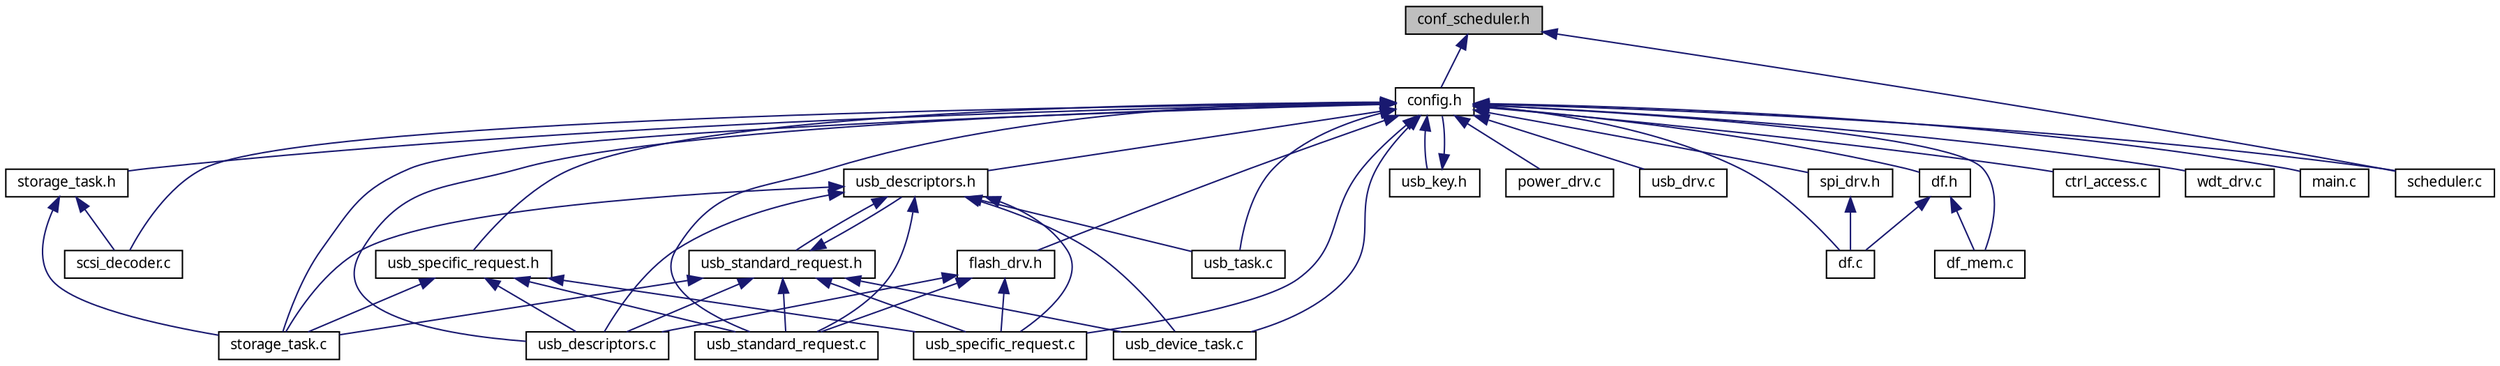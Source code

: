 digraph G
{
  edge [fontname="FreeSans.ttf",fontsize=10,labelfontname="FreeSans.ttf",labelfontsize=10];
  node [fontname="FreeSans.ttf",fontsize=10,shape=record];
  Node1 [label="conf_scheduler.h",height=0.2,width=0.4,color="black", fillcolor="grey75", style="filled" fontcolor="black"];
  Node1 -> Node2 [dir=back,color="midnightblue",fontsize=10,style="solid",fontname="FreeSans.ttf"];
  Node2 [label="config.h",height=0.2,width=0.4,color="black", fillcolor="white", style="filled",URL="$a00030.html"];
  Node2 -> Node3 [dir=back,color="midnightblue",fontsize=10,style="solid",fontname="FreeSans.ttf"];
  Node3 [label="main.c",height=0.2,width=0.4,color="black", fillcolor="white", style="filled",URL="$a00041.html"];
  Node2 -> Node4 [dir=back,color="midnightblue",fontsize=10,style="solid",fontname="FreeSans.ttf"];
  Node4 [label="storage_task.c",height=0.2,width=0.4,color="black", fillcolor="white", style="filled",URL="$a00050.html"];
  Node2 -> Node5 [dir=back,color="midnightblue",fontsize=10,style="solid",fontname="FreeSans.ttf"];
  Node5 [label="storage_task.h",height=0.2,width=0.4,color="black", fillcolor="white", style="filled",URL="$a00051.html"];
  Node5 -> Node4 [dir=back,color="midnightblue",fontsize=10,style="solid",fontname="FreeSans.ttf"];
  Node5 -> Node6 [dir=back,color="midnightblue",fontsize=10,style="solid",fontname="FreeSans.ttf"];
  Node6 [label="scsi_decoder.c",height=0.2,width=0.4,color="black", fillcolor="white", style="filled",URL="$a00047.html"];
  Node2 -> Node7 [dir=back,color="midnightblue",fontsize=10,style="solid",fontname="FreeSans.ttf"];
  Node7 [label="usb_descriptors.h",height=0.2,width=0.4,color="black", fillcolor="white", style="filled",URL="$a00055.html"];
  Node7 -> Node4 [dir=back,color="midnightblue",fontsize=10,style="solid",fontname="FreeSans.ttf"];
  Node7 -> Node8 [dir=back,color="midnightblue",fontsize=10,style="solid",fontname="FreeSans.ttf"];
  Node8 [label="usb_descriptors.c",height=0.2,width=0.4,color="black", fillcolor="white", style="filled",URL="$a00054.html"];
  Node7 -> Node9 [dir=back,color="midnightblue",fontsize=10,style="solid",fontname="FreeSans.ttf"];
  Node9 [label="usb_specific_request.c",height=0.2,width=0.4,color="black", fillcolor="white", style="filled",URL="$a00061.html"];
  Node7 -> Node10 [dir=back,color="midnightblue",fontsize=10,style="solid",fontname="FreeSans.ttf"];
  Node10 [label="usb_device_task.c",height=0.2,width=0.4,color="black", fillcolor="white", style="filled",URL="$a00056.html"];
  Node7 -> Node11 [dir=back,color="midnightblue",fontsize=10,style="solid",fontname="FreeSans.ttf"];
  Node11 [label="usb_standard_request.c",height=0.2,width=0.4,color="black", fillcolor="white", style="filled",URL="$a00063.html"];
  Node7 -> Node12 [dir=back,color="midnightblue",fontsize=10,style="solid",fontname="FreeSans.ttf"];
  Node12 [label="usb_standard_request.h",height=0.2,width=0.4,color="black", fillcolor="white", style="filled",URL="$a00064.html"];
  Node12 -> Node7 [dir=back,color="midnightblue",fontsize=10,style="solid",fontname="FreeSans.ttf"];
  Node12 -> Node4 [dir=back,color="midnightblue",fontsize=10,style="solid",fontname="FreeSans.ttf"];
  Node12 -> Node8 [dir=back,color="midnightblue",fontsize=10,style="solid",fontname="FreeSans.ttf"];
  Node12 -> Node9 [dir=back,color="midnightblue",fontsize=10,style="solid",fontname="FreeSans.ttf"];
  Node12 -> Node10 [dir=back,color="midnightblue",fontsize=10,style="solid",fontname="FreeSans.ttf"];
  Node12 -> Node11 [dir=back,color="midnightblue",fontsize=10,style="solid",fontname="FreeSans.ttf"];
  Node7 -> Node13 [dir=back,color="midnightblue",fontsize=10,style="solid",fontname="FreeSans.ttf"];
  Node13 [label="usb_task.c",height=0.2,width=0.4,color="black", fillcolor="white", style="filled",URL="$a00065.html"];
  Node2 -> Node14 [dir=back,color="midnightblue",fontsize=10,style="solid",fontname="FreeSans.ttf"];
  Node14 [label="usb_specific_request.h",height=0.2,width=0.4,color="black", fillcolor="white", style="filled",URL="$a00062.html"];
  Node14 -> Node4 [dir=back,color="midnightblue",fontsize=10,style="solid",fontname="FreeSans.ttf"];
  Node14 -> Node8 [dir=back,color="midnightblue",fontsize=10,style="solid",fontname="FreeSans.ttf"];
  Node14 -> Node9 [dir=back,color="midnightblue",fontsize=10,style="solid",fontname="FreeSans.ttf"];
  Node14 -> Node11 [dir=back,color="midnightblue",fontsize=10,style="solid",fontname="FreeSans.ttf"];
  Node2 -> Node8 [dir=back,color="midnightblue",fontsize=10,style="solid",fontname="FreeSans.ttf"];
  Node2 -> Node9 [dir=back,color="midnightblue",fontsize=10,style="solid",fontname="FreeSans.ttf"];
  Node2 -> Node15 [dir=back,color="midnightblue",fontsize=10,style="solid",fontname="FreeSans.ttf"];
  Node15 [label="usb_key.h",height=0.2,width=0.4,color="black", fillcolor="white", style="filled",URL="$a00060.html"];
  Node15 -> Node2 [dir=back,color="midnightblue",fontsize=10,style="solid",fontname="FreeSans.ttf"];
  Node2 -> Node16 [dir=back,color="midnightblue",fontsize=10,style="solid",fontname="FreeSans.ttf"];
  Node16 [label="flash_drv.h",height=0.2,width=0.4,color="black", fillcolor="white", style="filled",URL="$a00039.html"];
  Node16 -> Node8 [dir=back,color="midnightblue",fontsize=10,style="solid",fontname="FreeSans.ttf"];
  Node16 -> Node9 [dir=back,color="midnightblue",fontsize=10,style="solid",fontname="FreeSans.ttf"];
  Node16 -> Node11 [dir=back,color="midnightblue",fontsize=10,style="solid",fontname="FreeSans.ttf"];
  Node2 -> Node17 [dir=back,color="midnightblue",fontsize=10,style="solid",fontname="FreeSans.ttf"];
  Node17 [label="power_drv.c",height=0.2,width=0.4,color="black", fillcolor="white", style="filled",URL="$a00043.html"];
  Node2 -> Node18 [dir=back,color="midnightblue",fontsize=10,style="solid",fontname="FreeSans.ttf"];
  Node18 [label="usb_drv.c",height=0.2,width=0.4,color="black", fillcolor="white", style="filled",URL="$a00058.html"];
  Node2 -> Node19 [dir=back,color="midnightblue",fontsize=10,style="solid",fontname="FreeSans.ttf"];
  Node19 [label="df.c",height=0.2,width=0.4,color="black", fillcolor="white", style="filled",URL="$a00034.html"];
  Node2 -> Node20 [dir=back,color="midnightblue",fontsize=10,style="solid",fontname="FreeSans.ttf"];
  Node20 [label="df.h",height=0.2,width=0.4,color="black", fillcolor="white", style="filled",URL="$a00035.html"];
  Node20 -> Node19 [dir=back,color="midnightblue",fontsize=10,style="solid",fontname="FreeSans.ttf"];
  Node20 -> Node21 [dir=back,color="midnightblue",fontsize=10,style="solid",fontname="FreeSans.ttf"];
  Node21 [label="df_mem.c",height=0.2,width=0.4,color="black", fillcolor="white", style="filled",URL="$a00036.html"];
  Node2 -> Node21 [dir=back,color="midnightblue",fontsize=10,style="solid",fontname="FreeSans.ttf"];
  Node2 -> Node22 [dir=back,color="midnightblue",fontsize=10,style="solid",fontname="FreeSans.ttf"];
  Node22 [label="ctrl_access.c",height=0.2,width=0.4,color="black", fillcolor="white", style="filled",URL="$a00031.html"];
  Node2 -> Node6 [dir=back,color="midnightblue",fontsize=10,style="solid",fontname="FreeSans.ttf"];
  Node2 -> Node10 [dir=back,color="midnightblue",fontsize=10,style="solid",fontname="FreeSans.ttf"];
  Node2 -> Node11 [dir=back,color="midnightblue",fontsize=10,style="solid",fontname="FreeSans.ttf"];
  Node2 -> Node13 [dir=back,color="midnightblue",fontsize=10,style="solid",fontname="FreeSans.ttf"];
  Node2 -> Node23 [dir=back,color="midnightblue",fontsize=10,style="solid",fontname="FreeSans.ttf"];
  Node23 [label="spi_drv.h",height=0.2,width=0.4,color="black", fillcolor="white", style="filled",URL="$a00049.html"];
  Node23 -> Node19 [dir=back,color="midnightblue",fontsize=10,style="solid",fontname="FreeSans.ttf"];
  Node2 -> Node24 [dir=back,color="midnightblue",fontsize=10,style="solid",fontname="FreeSans.ttf"];
  Node24 [label="wdt_drv.c",height=0.2,width=0.4,color="black", fillcolor="white", style="filled",URL="$a00067.html"];
  Node2 -> Node25 [dir=back,color="midnightblue",fontsize=10,style="solid",fontname="FreeSans.ttf"];
  Node25 [label="scheduler.c",height=0.2,width=0.4,color="black", fillcolor="white", style="filled",URL="$a00045.html"];
  Node1 -> Node25 [dir=back,color="midnightblue",fontsize=10,style="solid",fontname="FreeSans.ttf"];
}
